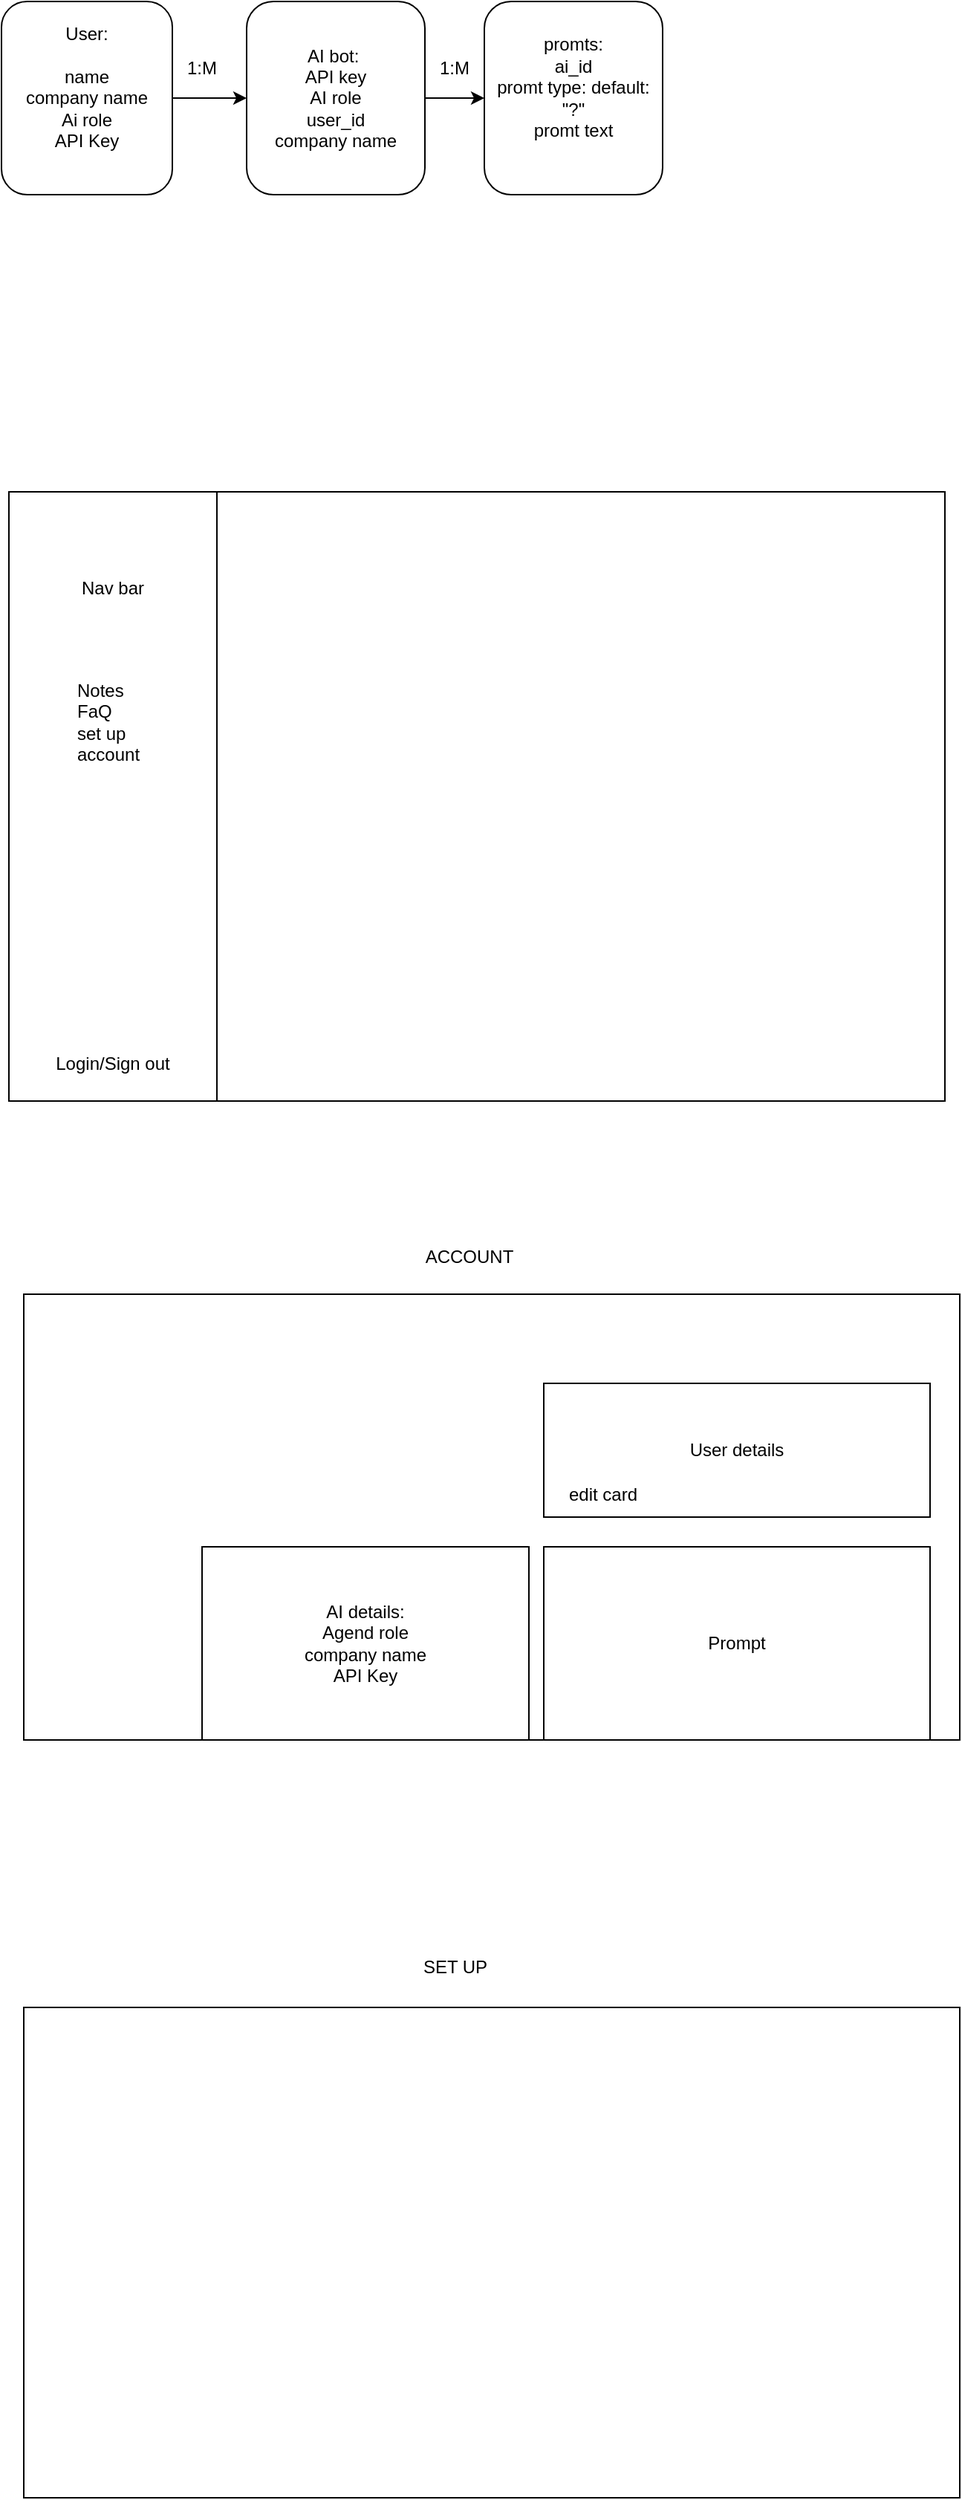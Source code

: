 <mxfile>
    <diagram id="jcGuvGS7WD97tPfIRQ_t" name="Page-1">
        <mxGraphModel dx="534" dy="1698" grid="1" gridSize="10" guides="1" tooltips="1" connect="1" arrows="1" fold="1" page="1" pageScale="1" pageWidth="850" pageHeight="1100" math="0" shadow="0">
            <root>
                <mxCell id="0"/>
                <mxCell id="1" parent="0"/>
                <mxCell id="25" style="edgeStyle=none;html=1;exitX=1;exitY=0.5;exitDx=0;exitDy=0;entryX=0;entryY=0.5;entryDx=0;entryDy=0;" edge="1" parent="1" source="11" target="23">
                    <mxGeometry relative="1" as="geometry"/>
                </mxCell>
                <mxCell id="11" value="User:&lt;br&gt;&lt;br&gt;name&lt;br&gt;company name&lt;div&gt;Ai role&lt;br&gt;API Key&lt;br&gt;&lt;br&gt;&lt;/div&gt;" style="rounded=1;whiteSpace=wrap;html=1;" vertex="1" parent="1">
                    <mxGeometry x="195" y="-250" width="115" height="130" as="geometry"/>
                </mxCell>
                <mxCell id="16" value="" style="group" vertex="1" connectable="0" parent="1">
                    <mxGeometry x="210" y="580" width="630" height="340" as="geometry"/>
                </mxCell>
                <mxCell id="14" value="" style="group" vertex="1" connectable="0" parent="16">
                    <mxGeometry y="40" width="630" height="300" as="geometry"/>
                </mxCell>
                <mxCell id="8" value="" style="rounded=0;whiteSpace=wrap;html=1;" vertex="1" parent="14">
                    <mxGeometry width="630" height="300" as="geometry"/>
                </mxCell>
                <mxCell id="13" value="" style="group" vertex="1" connectable="0" parent="14">
                    <mxGeometry x="270" y="30" width="340" height="120" as="geometry"/>
                </mxCell>
                <mxCell id="9" value="User details" style="rounded=0;whiteSpace=wrap;html=1;" vertex="1" parent="13">
                    <mxGeometry x="80" y="30" width="260" height="90" as="geometry"/>
                </mxCell>
                <mxCell id="10" value="edit card" style="text;html=1;align=center;verticalAlign=middle;whiteSpace=wrap;rounded=0;" vertex="1" parent="13">
                    <mxGeometry x="90" y="90" width="60" height="30" as="geometry"/>
                </mxCell>
                <mxCell id="18" value="Prompt" style="rounded=0;whiteSpace=wrap;html=1;" vertex="1" parent="14">
                    <mxGeometry x="350" y="170" width="260" height="130" as="geometry"/>
                </mxCell>
                <mxCell id="20" value="AI details:&lt;br&gt;Agend role&lt;br&gt;company name&lt;br&gt;API Key" style="rounded=0;whiteSpace=wrap;html=1;" vertex="1" parent="14">
                    <mxGeometry x="120" y="170" width="220" height="130" as="geometry"/>
                </mxCell>
                <mxCell id="15" value="ACCOUNT" style="text;html=1;align=center;verticalAlign=middle;whiteSpace=wrap;rounded=0;" vertex="1" parent="16">
                    <mxGeometry x="270" width="60" height="30" as="geometry"/>
                </mxCell>
                <mxCell id="17" value="" style="group" vertex="1" connectable="0" parent="1">
                    <mxGeometry x="200" y="80" width="630" height="410" as="geometry"/>
                </mxCell>
                <mxCell id="3" value="" style="rounded=0;whiteSpace=wrap;html=1;" vertex="1" parent="17">
                    <mxGeometry width="630" height="410" as="geometry"/>
                </mxCell>
                <mxCell id="4" value="" style="rounded=0;whiteSpace=wrap;html=1;" vertex="1" parent="17">
                    <mxGeometry width="140" height="410" as="geometry"/>
                </mxCell>
                <mxCell id="5" value="Nav bar" style="text;html=1;align=center;verticalAlign=middle;whiteSpace=wrap;rounded=0;" vertex="1" parent="17">
                    <mxGeometry x="40" y="50" width="60" height="30" as="geometry"/>
                </mxCell>
                <mxCell id="6" value="Notes&lt;br&gt;&lt;div&gt;FaQ&lt;/div&gt;&lt;div&gt;set up&lt;/div&gt;&lt;div&gt;account&lt;/div&gt;" style="text;strokeColor=none;fillColor=none;align=left;verticalAlign=middle;spacingLeft=4;spacingRight=4;overflow=hidden;points=[[0,0.5],[1,0.5]];portConstraint=eastwest;rotatable=0;whiteSpace=wrap;html=1;" vertex="1" parent="17">
                    <mxGeometry x="40" y="100" width="80" height="110" as="geometry"/>
                </mxCell>
                <mxCell id="7" value="Login/Sign out" style="text;html=1;align=center;verticalAlign=middle;whiteSpace=wrap;rounded=0;" vertex="1" parent="17">
                    <mxGeometry x="25" y="370" width="90" height="30" as="geometry"/>
                </mxCell>
                <mxCell id="21" value="" style="rounded=0;whiteSpace=wrap;html=1;" vertex="1" parent="1">
                    <mxGeometry x="210" y="1100" width="630" height="330" as="geometry"/>
                </mxCell>
                <mxCell id="22" value="SET UP" style="text;html=1;align=center;verticalAlign=middle;resizable=0;points=[];autosize=1;strokeColor=none;fillColor=none;" vertex="1" parent="1">
                    <mxGeometry x="465" y="1058" width="70" height="30" as="geometry"/>
                </mxCell>
                <mxCell id="26" style="edgeStyle=none;html=1;exitX=1;exitY=0.5;exitDx=0;exitDy=0;" edge="1" parent="1" source="23" target="24">
                    <mxGeometry relative="1" as="geometry"/>
                </mxCell>
                <mxCell id="23" value="AI bot:&amp;nbsp;&lt;br&gt;API key&lt;br&gt;AI role&lt;br&gt;user_id&lt;br&gt;company name" style="rounded=1;whiteSpace=wrap;html=1;" vertex="1" parent="1">
                    <mxGeometry x="360" y="-250" width="120" height="130" as="geometry"/>
                </mxCell>
                <mxCell id="24" value="promts:&lt;br&gt;ai_id&lt;br&gt;promt type: default: &quot;?&quot;&lt;br&gt;promt text&lt;div&gt;&lt;br&gt;&lt;/div&gt;" style="rounded=1;whiteSpace=wrap;html=1;" vertex="1" parent="1">
                    <mxGeometry x="520" y="-250" width="120" height="130" as="geometry"/>
                </mxCell>
                <mxCell id="27" value="1:M" style="text;html=1;align=center;verticalAlign=middle;whiteSpace=wrap;rounded=0;" vertex="1" parent="1">
                    <mxGeometry x="300" y="-220" width="60" height="30" as="geometry"/>
                </mxCell>
                <mxCell id="28" value="1:M" style="text;html=1;align=center;verticalAlign=middle;whiteSpace=wrap;rounded=0;" vertex="1" parent="1">
                    <mxGeometry x="470" y="-220" width="60" height="30" as="geometry"/>
                </mxCell>
            </root>
        </mxGraphModel>
    </diagram>
</mxfile>